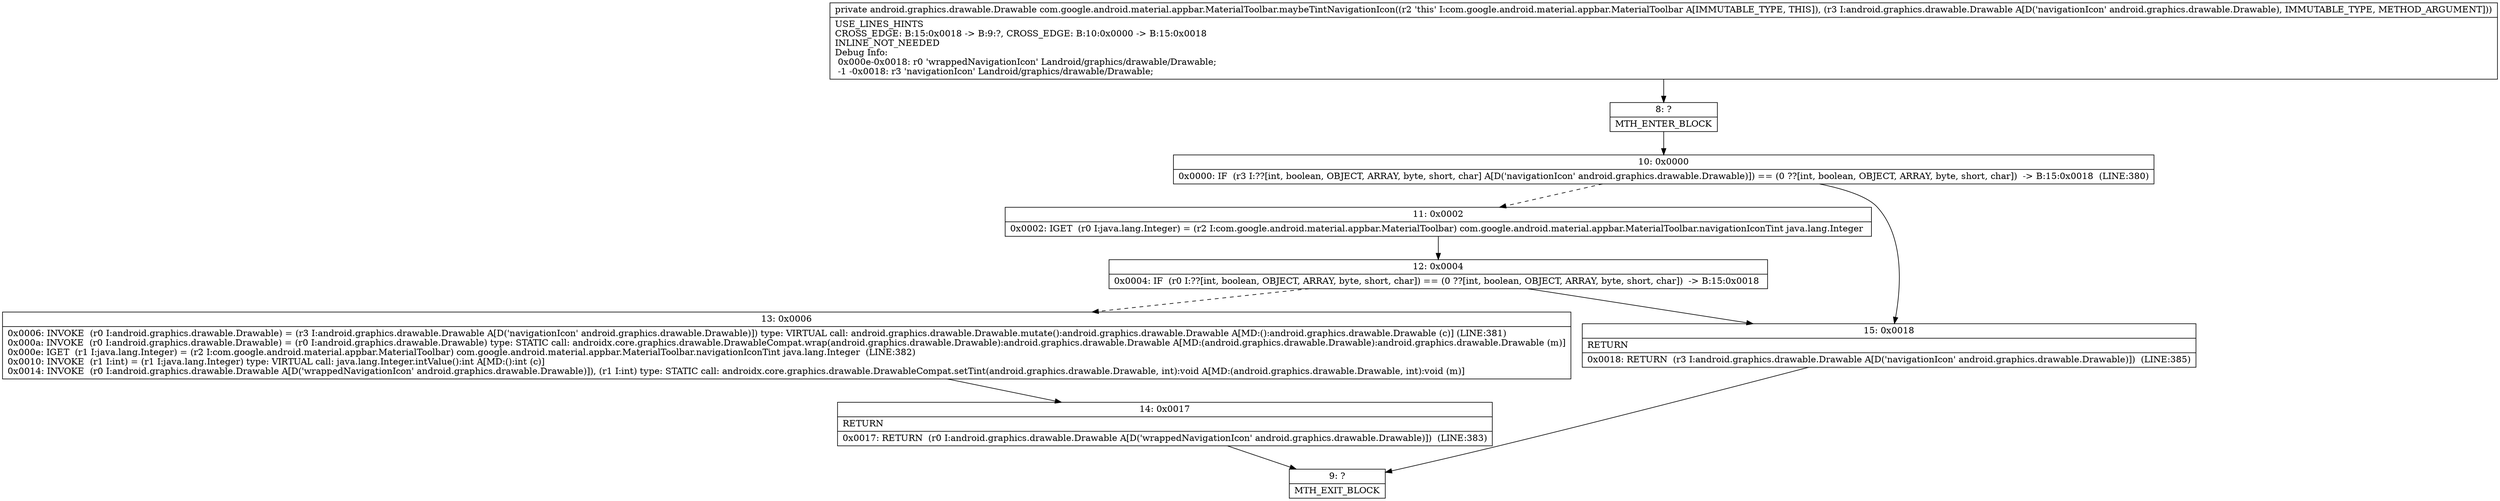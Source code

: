 digraph "CFG forcom.google.android.material.appbar.MaterialToolbar.maybeTintNavigationIcon(Landroid\/graphics\/drawable\/Drawable;)Landroid\/graphics\/drawable\/Drawable;" {
Node_8 [shape=record,label="{8\:\ ?|MTH_ENTER_BLOCK\l}"];
Node_10 [shape=record,label="{10\:\ 0x0000|0x0000: IF  (r3 I:??[int, boolean, OBJECT, ARRAY, byte, short, char] A[D('navigationIcon' android.graphics.drawable.Drawable)]) == (0 ??[int, boolean, OBJECT, ARRAY, byte, short, char])  \-\> B:15:0x0018  (LINE:380)\l}"];
Node_11 [shape=record,label="{11\:\ 0x0002|0x0002: IGET  (r0 I:java.lang.Integer) = (r2 I:com.google.android.material.appbar.MaterialToolbar) com.google.android.material.appbar.MaterialToolbar.navigationIconTint java.lang.Integer \l}"];
Node_12 [shape=record,label="{12\:\ 0x0004|0x0004: IF  (r0 I:??[int, boolean, OBJECT, ARRAY, byte, short, char]) == (0 ??[int, boolean, OBJECT, ARRAY, byte, short, char])  \-\> B:15:0x0018 \l}"];
Node_13 [shape=record,label="{13\:\ 0x0006|0x0006: INVOKE  (r0 I:android.graphics.drawable.Drawable) = (r3 I:android.graphics.drawable.Drawable A[D('navigationIcon' android.graphics.drawable.Drawable)]) type: VIRTUAL call: android.graphics.drawable.Drawable.mutate():android.graphics.drawable.Drawable A[MD:():android.graphics.drawable.Drawable (c)] (LINE:381)\l0x000a: INVOKE  (r0 I:android.graphics.drawable.Drawable) = (r0 I:android.graphics.drawable.Drawable) type: STATIC call: androidx.core.graphics.drawable.DrawableCompat.wrap(android.graphics.drawable.Drawable):android.graphics.drawable.Drawable A[MD:(android.graphics.drawable.Drawable):android.graphics.drawable.Drawable (m)]\l0x000e: IGET  (r1 I:java.lang.Integer) = (r2 I:com.google.android.material.appbar.MaterialToolbar) com.google.android.material.appbar.MaterialToolbar.navigationIconTint java.lang.Integer  (LINE:382)\l0x0010: INVOKE  (r1 I:int) = (r1 I:java.lang.Integer) type: VIRTUAL call: java.lang.Integer.intValue():int A[MD:():int (c)]\l0x0014: INVOKE  (r0 I:android.graphics.drawable.Drawable A[D('wrappedNavigationIcon' android.graphics.drawable.Drawable)]), (r1 I:int) type: STATIC call: androidx.core.graphics.drawable.DrawableCompat.setTint(android.graphics.drawable.Drawable, int):void A[MD:(android.graphics.drawable.Drawable, int):void (m)]\l}"];
Node_14 [shape=record,label="{14\:\ 0x0017|RETURN\l|0x0017: RETURN  (r0 I:android.graphics.drawable.Drawable A[D('wrappedNavigationIcon' android.graphics.drawable.Drawable)])  (LINE:383)\l}"];
Node_9 [shape=record,label="{9\:\ ?|MTH_EXIT_BLOCK\l}"];
Node_15 [shape=record,label="{15\:\ 0x0018|RETURN\l|0x0018: RETURN  (r3 I:android.graphics.drawable.Drawable A[D('navigationIcon' android.graphics.drawable.Drawable)])  (LINE:385)\l}"];
MethodNode[shape=record,label="{private android.graphics.drawable.Drawable com.google.android.material.appbar.MaterialToolbar.maybeTintNavigationIcon((r2 'this' I:com.google.android.material.appbar.MaterialToolbar A[IMMUTABLE_TYPE, THIS]), (r3 I:android.graphics.drawable.Drawable A[D('navigationIcon' android.graphics.drawable.Drawable), IMMUTABLE_TYPE, METHOD_ARGUMENT]))  | USE_LINES_HINTS\lCROSS_EDGE: B:15:0x0018 \-\> B:9:?, CROSS_EDGE: B:10:0x0000 \-\> B:15:0x0018\lINLINE_NOT_NEEDED\lDebug Info:\l  0x000e\-0x0018: r0 'wrappedNavigationIcon' Landroid\/graphics\/drawable\/Drawable;\l  \-1 \-0x0018: r3 'navigationIcon' Landroid\/graphics\/drawable\/Drawable;\l}"];
MethodNode -> Node_8;Node_8 -> Node_10;
Node_10 -> Node_11[style=dashed];
Node_10 -> Node_15;
Node_11 -> Node_12;
Node_12 -> Node_13[style=dashed];
Node_12 -> Node_15;
Node_13 -> Node_14;
Node_14 -> Node_9;
Node_15 -> Node_9;
}

